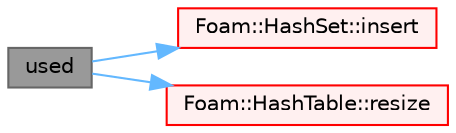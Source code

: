 digraph "used"
{
 // LATEX_PDF_SIZE
  bgcolor="transparent";
  edge [fontname=Helvetica,fontsize=10,labelfontname=Helvetica,labelfontsize=10];
  node [fontname=Helvetica,fontsize=10,shape=box,height=0.2,width=0.4];
  rankdir="LR";
  Node1 [id="Node000001",label="used",height=0.2,width=0.4,color="gray40", fillcolor="grey60", style="filled", fontcolor="black",tooltip=" "];
  Node1 -> Node2 [id="edge1_Node000001_Node000002",color="steelblue1",style="solid",tooltip=" "];
  Node2 [id="Node000002",label="Foam::HashSet::insert",height=0.2,width=0.4,color="red", fillcolor="#FFF0F0", style="filled",URL="$classFoam_1_1HashSet.html#a49f0753d9652681fc3a81f59951a0ad7",tooltip=" "];
  Node1 -> Node4 [id="edge2_Node000001_Node000004",color="steelblue1",style="solid",tooltip=" "];
  Node4 [id="Node000004",label="Foam::HashTable::resize",height=0.2,width=0.4,color="red", fillcolor="#FFF0F0", style="filled",URL="$classFoam_1_1HashTable.html#a69bfe1407dc469c1bb03ed6ead1f8a89",tooltip=" "];
}

